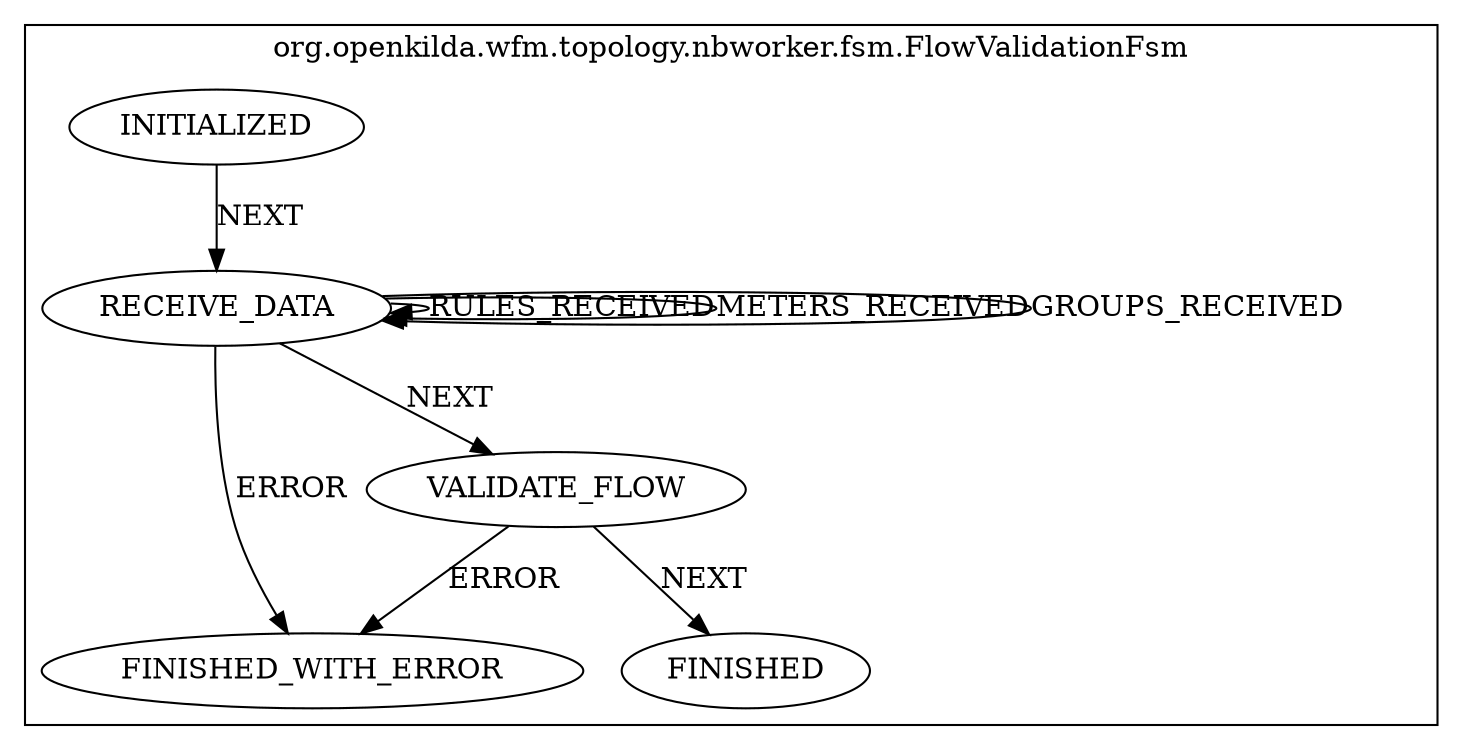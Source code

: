 digraph {
compound=true;
subgraph cluster_StateMachine {
label="org.openkilda.wfm.topology.nbworker.fsm.FlowValidationFsm";
INITIALIZED [label="INITIALIZED"];
FINISHED [label="FINISHED"];
FINISHED_WITH_ERROR [label="FINISHED_WITH_ERROR"];
VALIDATE_FLOW [label="VALIDATE_FLOW"];
RECEIVE_DATA [label="RECEIVE_DATA"];

INITIALIZED -> RECEIVE_DATA [ label="NEXT"];
VALIDATE_FLOW -> FINISHED_WITH_ERROR [ label="ERROR"];
VALIDATE_FLOW -> FINISHED [ label="NEXT"];
RECEIVE_DATA -> RECEIVE_DATA [ label="RULES_RECEIVED"];
RECEIVE_DATA -> RECEIVE_DATA [ label="METERS_RECEIVED"];
RECEIVE_DATA -> RECEIVE_DATA [ label="GROUPS_RECEIVED"];
RECEIVE_DATA -> FINISHED_WITH_ERROR [ label="ERROR"];
RECEIVE_DATA -> VALIDATE_FLOW [ label="NEXT"];}}
